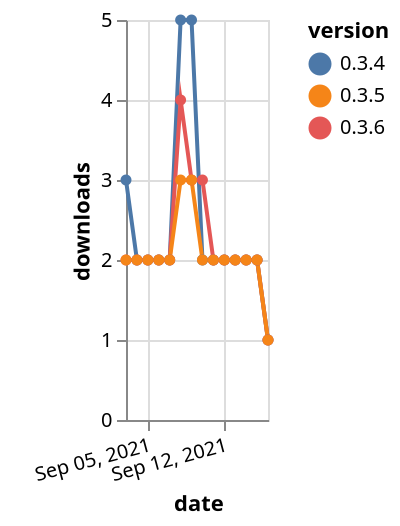 {"$schema": "https://vega.github.io/schema/vega-lite/v5.json", "description": "A simple bar chart with embedded data.", "data": {"values": [{"date": "2021-09-03", "total": 3437, "delta": 3, "version": "0.3.4"}, {"date": "2021-09-04", "total": 3439, "delta": 2, "version": "0.3.4"}, {"date": "2021-09-05", "total": 3441, "delta": 2, "version": "0.3.4"}, {"date": "2021-09-06", "total": 3443, "delta": 2, "version": "0.3.4"}, {"date": "2021-09-07", "total": 3445, "delta": 2, "version": "0.3.4"}, {"date": "2021-09-08", "total": 3450, "delta": 5, "version": "0.3.4"}, {"date": "2021-09-09", "total": 3455, "delta": 5, "version": "0.3.4"}, {"date": "2021-09-10", "total": 3457, "delta": 2, "version": "0.3.4"}, {"date": "2021-09-11", "total": 3459, "delta": 2, "version": "0.3.4"}, {"date": "2021-09-12", "total": 3461, "delta": 2, "version": "0.3.4"}, {"date": "2021-09-13", "total": 3463, "delta": 2, "version": "0.3.4"}, {"date": "2021-09-14", "total": 3465, "delta": 2, "version": "0.3.4"}, {"date": "2021-09-15", "total": 3467, "delta": 2, "version": "0.3.4"}, {"date": "2021-09-16", "total": 3468, "delta": 1, "version": "0.3.4"}, {"date": "2021-09-03", "total": 2810, "delta": 2, "version": "0.3.6"}, {"date": "2021-09-04", "total": 2812, "delta": 2, "version": "0.3.6"}, {"date": "2021-09-05", "total": 2814, "delta": 2, "version": "0.3.6"}, {"date": "2021-09-06", "total": 2816, "delta": 2, "version": "0.3.6"}, {"date": "2021-09-07", "total": 2818, "delta": 2, "version": "0.3.6"}, {"date": "2021-09-08", "total": 2822, "delta": 4, "version": "0.3.6"}, {"date": "2021-09-09", "total": 2825, "delta": 3, "version": "0.3.6"}, {"date": "2021-09-10", "total": 2828, "delta": 3, "version": "0.3.6"}, {"date": "2021-09-11", "total": 2830, "delta": 2, "version": "0.3.6"}, {"date": "2021-09-12", "total": 2832, "delta": 2, "version": "0.3.6"}, {"date": "2021-09-13", "total": 2834, "delta": 2, "version": "0.3.6"}, {"date": "2021-09-14", "total": 2836, "delta": 2, "version": "0.3.6"}, {"date": "2021-09-15", "total": 2838, "delta": 2, "version": "0.3.6"}, {"date": "2021-09-16", "total": 2839, "delta": 1, "version": "0.3.6"}, {"date": "2021-09-03", "total": 2549, "delta": 2, "version": "0.3.5"}, {"date": "2021-09-04", "total": 2551, "delta": 2, "version": "0.3.5"}, {"date": "2021-09-05", "total": 2553, "delta": 2, "version": "0.3.5"}, {"date": "2021-09-06", "total": 2555, "delta": 2, "version": "0.3.5"}, {"date": "2021-09-07", "total": 2557, "delta": 2, "version": "0.3.5"}, {"date": "2021-09-08", "total": 2560, "delta": 3, "version": "0.3.5"}, {"date": "2021-09-09", "total": 2563, "delta": 3, "version": "0.3.5"}, {"date": "2021-09-10", "total": 2565, "delta": 2, "version": "0.3.5"}, {"date": "2021-09-11", "total": 2567, "delta": 2, "version": "0.3.5"}, {"date": "2021-09-12", "total": 2569, "delta": 2, "version": "0.3.5"}, {"date": "2021-09-13", "total": 2571, "delta": 2, "version": "0.3.5"}, {"date": "2021-09-14", "total": 2573, "delta": 2, "version": "0.3.5"}, {"date": "2021-09-15", "total": 2575, "delta": 2, "version": "0.3.5"}, {"date": "2021-09-16", "total": 2576, "delta": 1, "version": "0.3.5"}]}, "width": "container", "mark": {"type": "line", "point": {"filled": true}}, "encoding": {"x": {"field": "date", "type": "temporal", "timeUnit": "yearmonthdate", "title": "date", "axis": {"labelAngle": -15}}, "y": {"field": "delta", "type": "quantitative", "title": "downloads"}, "color": {"field": "version", "type": "nominal"}, "tooltip": {"field": "delta"}}}